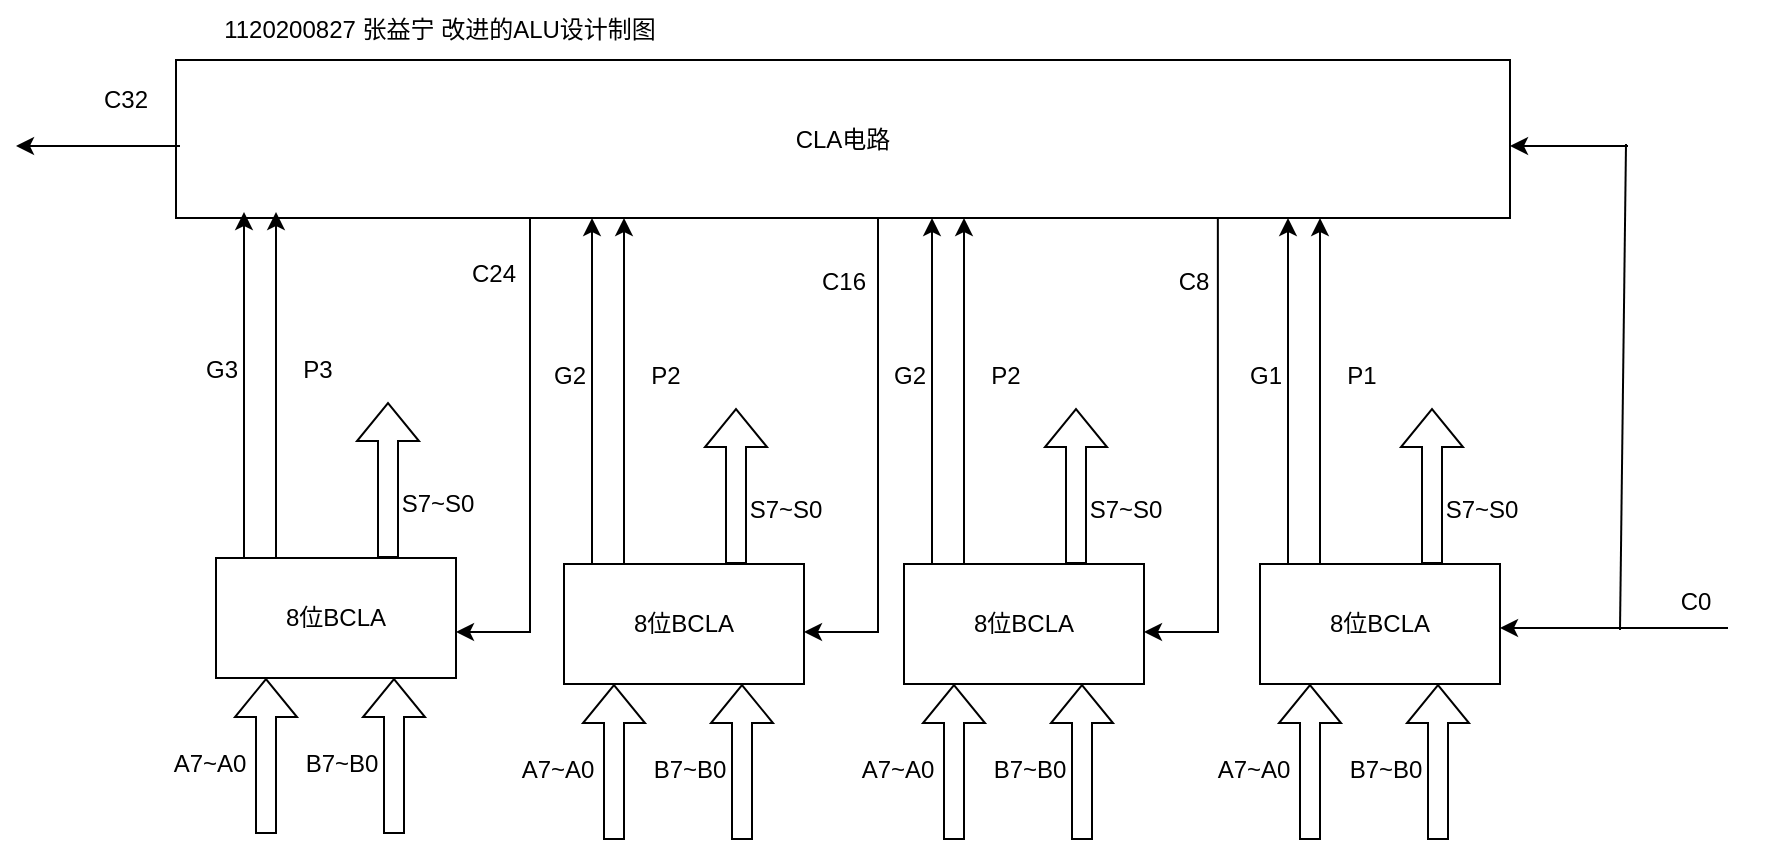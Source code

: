 <mxfile version="21.5.0" type="github">
  <diagram name="第 1 页" id="tp9-DIR90uXELLOAhKr_">
    <mxGraphModel dx="1101" dy="591" grid="0" gridSize="10" guides="1" tooltips="1" connect="1" arrows="1" fold="1" page="1" pageScale="1" pageWidth="2336" pageHeight="1654" math="0" shadow="0">
      <root>
        <mxCell id="0" />
        <mxCell id="1" parent="0" />
        <mxCell id="2G89EVDPKEi4vwQxbu5T-1" value="CLA电路" style="rounded=0;whiteSpace=wrap;html=1;" vertex="1" parent="1">
          <mxGeometry x="124" y="114" width="667" height="79" as="geometry" />
        </mxCell>
        <mxCell id="2G89EVDPKEi4vwQxbu5T-2" value="8位BCLA" style="rounded=0;whiteSpace=wrap;html=1;" vertex="1" parent="1">
          <mxGeometry x="666" y="366" width="120" height="60" as="geometry" />
        </mxCell>
        <mxCell id="2G89EVDPKEi4vwQxbu5T-3" value="1120200827 张益宁 改进的ALU设计制图" style="text;html=1;strokeColor=none;fillColor=none;align=center;verticalAlign=middle;whiteSpace=wrap;rounded=0;" vertex="1" parent="1">
          <mxGeometry x="113" y="84" width="286" height="30" as="geometry" />
        </mxCell>
        <mxCell id="2G89EVDPKEi4vwQxbu5T-4" value="" style="shape=flexArrow;endArrow=classic;html=1;rounded=0;" edge="1" parent="1">
          <mxGeometry width="50" height="50" relative="1" as="geometry">
            <mxPoint x="691" y="504" as="sourcePoint" />
            <mxPoint x="691" y="426" as="targetPoint" />
          </mxGeometry>
        </mxCell>
        <mxCell id="2G89EVDPKEi4vwQxbu5T-5" value="" style="shape=flexArrow;endArrow=classic;html=1;rounded=0;" edge="1" parent="1">
          <mxGeometry width="50" height="50" relative="1" as="geometry">
            <mxPoint x="755" y="504" as="sourcePoint" />
            <mxPoint x="755" y="426" as="targetPoint" />
          </mxGeometry>
        </mxCell>
        <mxCell id="2G89EVDPKEi4vwQxbu5T-6" value="A7~A0" style="text;html=1;strokeColor=none;fillColor=none;align=center;verticalAlign=middle;whiteSpace=wrap;rounded=0;" vertex="1" parent="1">
          <mxGeometry x="633" y="454" width="60" height="30" as="geometry" />
        </mxCell>
        <mxCell id="2G89EVDPKEi4vwQxbu5T-7" value="B7~B0" style="text;html=1;strokeColor=none;fillColor=none;align=center;verticalAlign=middle;whiteSpace=wrap;rounded=0;" vertex="1" parent="1">
          <mxGeometry x="699" y="454" width="60" height="30" as="geometry" />
        </mxCell>
        <mxCell id="2G89EVDPKEi4vwQxbu5T-8" value="" style="shape=flexArrow;endArrow=classic;html=1;rounded=0;" edge="1" parent="1">
          <mxGeometry width="50" height="50" relative="1" as="geometry">
            <mxPoint x="752" y="366" as="sourcePoint" />
            <mxPoint x="752" y="288" as="targetPoint" />
          </mxGeometry>
        </mxCell>
        <mxCell id="2G89EVDPKEi4vwQxbu5T-9" value="S7~S0" style="text;html=1;strokeColor=none;fillColor=none;align=center;verticalAlign=middle;whiteSpace=wrap;rounded=0;" vertex="1" parent="1">
          <mxGeometry x="747" y="324" width="60" height="30" as="geometry" />
        </mxCell>
        <mxCell id="2G89EVDPKEi4vwQxbu5T-11" value="" style="endArrow=classic;html=1;rounded=0;exitX=0.25;exitY=0;exitDx=0;exitDy=0;" edge="1" parent="1" source="2G89EVDPKEi4vwQxbu5T-2">
          <mxGeometry width="50" height="50" relative="1" as="geometry">
            <mxPoint x="787" y="405.842" as="sourcePoint" />
            <mxPoint x="696" y="366" as="targetPoint" />
          </mxGeometry>
        </mxCell>
        <mxCell id="2G89EVDPKEi4vwQxbu5T-12" value="" style="endArrow=classic;html=1;rounded=0;" edge="1" parent="1">
          <mxGeometry width="50" height="50" relative="1" as="geometry">
            <mxPoint x="696" y="365.667" as="sourcePoint" />
            <mxPoint x="696" y="193" as="targetPoint" />
          </mxGeometry>
        </mxCell>
        <mxCell id="2G89EVDPKEi4vwQxbu5T-13" value="G1" style="text;html=1;strokeColor=none;fillColor=none;align=center;verticalAlign=middle;whiteSpace=wrap;rounded=0;" vertex="1" parent="1">
          <mxGeometry x="639" y="257" width="60" height="30" as="geometry" />
        </mxCell>
        <mxCell id="2G89EVDPKEi4vwQxbu5T-14" value="" style="endArrow=classic;html=1;rounded=0;" edge="1" parent="1">
          <mxGeometry width="50" height="50" relative="1" as="geometry">
            <mxPoint x="680" y="365.667" as="sourcePoint" />
            <mxPoint x="680" y="193" as="targetPoint" />
          </mxGeometry>
        </mxCell>
        <mxCell id="2G89EVDPKEi4vwQxbu5T-15" value="P1" style="text;html=1;strokeColor=none;fillColor=none;align=center;verticalAlign=middle;whiteSpace=wrap;rounded=0;" vertex="1" parent="1">
          <mxGeometry x="687" y="257" width="60" height="30" as="geometry" />
        </mxCell>
        <mxCell id="2G89EVDPKEi4vwQxbu5T-16" value="8位BCLA" style="rounded=0;whiteSpace=wrap;html=1;" vertex="1" parent="1">
          <mxGeometry x="488" y="366" width="120" height="60" as="geometry" />
        </mxCell>
        <mxCell id="2G89EVDPKEi4vwQxbu5T-17" value="" style="shape=flexArrow;endArrow=classic;html=1;rounded=0;" edge="1" parent="1">
          <mxGeometry width="50" height="50" relative="1" as="geometry">
            <mxPoint x="513" y="504" as="sourcePoint" />
            <mxPoint x="513" y="426" as="targetPoint" />
          </mxGeometry>
        </mxCell>
        <mxCell id="2G89EVDPKEi4vwQxbu5T-18" value="" style="shape=flexArrow;endArrow=classic;html=1;rounded=0;" edge="1" parent="1">
          <mxGeometry width="50" height="50" relative="1" as="geometry">
            <mxPoint x="577" y="504" as="sourcePoint" />
            <mxPoint x="577" y="426" as="targetPoint" />
          </mxGeometry>
        </mxCell>
        <mxCell id="2G89EVDPKEi4vwQxbu5T-19" value="A7~A0" style="text;html=1;strokeColor=none;fillColor=none;align=center;verticalAlign=middle;whiteSpace=wrap;rounded=0;" vertex="1" parent="1">
          <mxGeometry x="455" y="454" width="60" height="30" as="geometry" />
        </mxCell>
        <mxCell id="2G89EVDPKEi4vwQxbu5T-20" value="B7~B0" style="text;html=1;strokeColor=none;fillColor=none;align=center;verticalAlign=middle;whiteSpace=wrap;rounded=0;" vertex="1" parent="1">
          <mxGeometry x="521" y="454" width="60" height="30" as="geometry" />
        </mxCell>
        <mxCell id="2G89EVDPKEi4vwQxbu5T-21" value="" style="shape=flexArrow;endArrow=classic;html=1;rounded=0;" edge="1" parent="1">
          <mxGeometry width="50" height="50" relative="1" as="geometry">
            <mxPoint x="574" y="366" as="sourcePoint" />
            <mxPoint x="574" y="288" as="targetPoint" />
          </mxGeometry>
        </mxCell>
        <mxCell id="2G89EVDPKEi4vwQxbu5T-22" value="S7~S0" style="text;html=1;strokeColor=none;fillColor=none;align=center;verticalAlign=middle;whiteSpace=wrap;rounded=0;" vertex="1" parent="1">
          <mxGeometry x="569" y="324" width="60" height="30" as="geometry" />
        </mxCell>
        <mxCell id="2G89EVDPKEi4vwQxbu5T-23" value="" style="endArrow=classic;html=1;rounded=0;exitX=0.25;exitY=0;exitDx=0;exitDy=0;" edge="1" parent="1" source="2G89EVDPKEi4vwQxbu5T-16">
          <mxGeometry width="50" height="50" relative="1" as="geometry">
            <mxPoint x="609" y="405.842" as="sourcePoint" />
            <mxPoint x="518" y="366" as="targetPoint" />
          </mxGeometry>
        </mxCell>
        <mxCell id="2G89EVDPKEi4vwQxbu5T-24" value="" style="endArrow=classic;html=1;rounded=0;" edge="1" parent="1">
          <mxGeometry width="50" height="50" relative="1" as="geometry">
            <mxPoint x="518" y="365.667" as="sourcePoint" />
            <mxPoint x="518" y="193" as="targetPoint" />
          </mxGeometry>
        </mxCell>
        <mxCell id="2G89EVDPKEi4vwQxbu5T-25" value="G2" style="text;html=1;strokeColor=none;fillColor=none;align=center;verticalAlign=middle;whiteSpace=wrap;rounded=0;" vertex="1" parent="1">
          <mxGeometry x="461" y="257" width="60" height="30" as="geometry" />
        </mxCell>
        <mxCell id="2G89EVDPKEi4vwQxbu5T-26" value="" style="endArrow=classic;html=1;rounded=0;" edge="1" parent="1">
          <mxGeometry width="50" height="50" relative="1" as="geometry">
            <mxPoint x="502" y="365.667" as="sourcePoint" />
            <mxPoint x="502" y="193" as="targetPoint" />
          </mxGeometry>
        </mxCell>
        <mxCell id="2G89EVDPKEi4vwQxbu5T-27" value="P2" style="text;html=1;strokeColor=none;fillColor=none;align=center;verticalAlign=middle;whiteSpace=wrap;rounded=0;" vertex="1" parent="1">
          <mxGeometry x="509" y="257" width="60" height="30" as="geometry" />
        </mxCell>
        <mxCell id="2G89EVDPKEi4vwQxbu5T-28" value="8位BCLA" style="rounded=0;whiteSpace=wrap;html=1;" vertex="1" parent="1">
          <mxGeometry x="318" y="366" width="120" height="60" as="geometry" />
        </mxCell>
        <mxCell id="2G89EVDPKEi4vwQxbu5T-29" value="" style="shape=flexArrow;endArrow=classic;html=1;rounded=0;" edge="1" parent="1">
          <mxGeometry width="50" height="50" relative="1" as="geometry">
            <mxPoint x="343" y="504" as="sourcePoint" />
            <mxPoint x="343" y="426" as="targetPoint" />
          </mxGeometry>
        </mxCell>
        <mxCell id="2G89EVDPKEi4vwQxbu5T-30" value="" style="shape=flexArrow;endArrow=classic;html=1;rounded=0;" edge="1" parent="1">
          <mxGeometry width="50" height="50" relative="1" as="geometry">
            <mxPoint x="407" y="504" as="sourcePoint" />
            <mxPoint x="407" y="426" as="targetPoint" />
          </mxGeometry>
        </mxCell>
        <mxCell id="2G89EVDPKEi4vwQxbu5T-31" value="A7~A0" style="text;html=1;strokeColor=none;fillColor=none;align=center;verticalAlign=middle;whiteSpace=wrap;rounded=0;" vertex="1" parent="1">
          <mxGeometry x="285" y="454" width="60" height="30" as="geometry" />
        </mxCell>
        <mxCell id="2G89EVDPKEi4vwQxbu5T-32" value="B7~B0" style="text;html=1;strokeColor=none;fillColor=none;align=center;verticalAlign=middle;whiteSpace=wrap;rounded=0;" vertex="1" parent="1">
          <mxGeometry x="351" y="454" width="60" height="30" as="geometry" />
        </mxCell>
        <mxCell id="2G89EVDPKEi4vwQxbu5T-33" value="" style="shape=flexArrow;endArrow=classic;html=1;rounded=0;" edge="1" parent="1">
          <mxGeometry width="50" height="50" relative="1" as="geometry">
            <mxPoint x="404" y="366" as="sourcePoint" />
            <mxPoint x="404" y="288" as="targetPoint" />
          </mxGeometry>
        </mxCell>
        <mxCell id="2G89EVDPKEi4vwQxbu5T-34" value="S7~S0" style="text;html=1;strokeColor=none;fillColor=none;align=center;verticalAlign=middle;whiteSpace=wrap;rounded=0;" vertex="1" parent="1">
          <mxGeometry x="399" y="324" width="60" height="30" as="geometry" />
        </mxCell>
        <mxCell id="2G89EVDPKEi4vwQxbu5T-35" value="" style="endArrow=classic;html=1;rounded=0;exitX=0.25;exitY=0;exitDx=0;exitDy=0;" edge="1" parent="1" source="2G89EVDPKEi4vwQxbu5T-28">
          <mxGeometry width="50" height="50" relative="1" as="geometry">
            <mxPoint x="439" y="405.842" as="sourcePoint" />
            <mxPoint x="348" y="366" as="targetPoint" />
          </mxGeometry>
        </mxCell>
        <mxCell id="2G89EVDPKEi4vwQxbu5T-36" value="" style="endArrow=classic;html=1;rounded=0;" edge="1" parent="1">
          <mxGeometry width="50" height="50" relative="1" as="geometry">
            <mxPoint x="348" y="365.667" as="sourcePoint" />
            <mxPoint x="348" y="193" as="targetPoint" />
          </mxGeometry>
        </mxCell>
        <mxCell id="2G89EVDPKEi4vwQxbu5T-37" value="G2" style="text;html=1;strokeColor=none;fillColor=none;align=center;verticalAlign=middle;whiteSpace=wrap;rounded=0;" vertex="1" parent="1">
          <mxGeometry x="291" y="257" width="60" height="30" as="geometry" />
        </mxCell>
        <mxCell id="2G89EVDPKEi4vwQxbu5T-38" value="" style="endArrow=classic;html=1;rounded=0;" edge="1" parent="1">
          <mxGeometry width="50" height="50" relative="1" as="geometry">
            <mxPoint x="332" y="365.667" as="sourcePoint" />
            <mxPoint x="332" y="193" as="targetPoint" />
          </mxGeometry>
        </mxCell>
        <mxCell id="2G89EVDPKEi4vwQxbu5T-39" value="P2" style="text;html=1;strokeColor=none;fillColor=none;align=center;verticalAlign=middle;whiteSpace=wrap;rounded=0;" vertex="1" parent="1">
          <mxGeometry x="339" y="257" width="60" height="30" as="geometry" />
        </mxCell>
        <mxCell id="2G89EVDPKEi4vwQxbu5T-40" value="8位BCLA" style="rounded=0;whiteSpace=wrap;html=1;" vertex="1" parent="1">
          <mxGeometry x="144" y="363" width="120" height="60" as="geometry" />
        </mxCell>
        <mxCell id="2G89EVDPKEi4vwQxbu5T-41" value="" style="shape=flexArrow;endArrow=classic;html=1;rounded=0;" edge="1" parent="1">
          <mxGeometry width="50" height="50" relative="1" as="geometry">
            <mxPoint x="169" y="501" as="sourcePoint" />
            <mxPoint x="169" y="423" as="targetPoint" />
          </mxGeometry>
        </mxCell>
        <mxCell id="2G89EVDPKEi4vwQxbu5T-42" value="" style="shape=flexArrow;endArrow=classic;html=1;rounded=0;" edge="1" parent="1">
          <mxGeometry width="50" height="50" relative="1" as="geometry">
            <mxPoint x="233" y="501" as="sourcePoint" />
            <mxPoint x="233" y="423" as="targetPoint" />
          </mxGeometry>
        </mxCell>
        <mxCell id="2G89EVDPKEi4vwQxbu5T-43" value="A7~A0" style="text;html=1;strokeColor=none;fillColor=none;align=center;verticalAlign=middle;whiteSpace=wrap;rounded=0;" vertex="1" parent="1">
          <mxGeometry x="111" y="451" width="60" height="30" as="geometry" />
        </mxCell>
        <mxCell id="2G89EVDPKEi4vwQxbu5T-44" value="B7~B0" style="text;html=1;strokeColor=none;fillColor=none;align=center;verticalAlign=middle;whiteSpace=wrap;rounded=0;" vertex="1" parent="1">
          <mxGeometry x="177" y="451" width="60" height="30" as="geometry" />
        </mxCell>
        <mxCell id="2G89EVDPKEi4vwQxbu5T-45" value="" style="shape=flexArrow;endArrow=classic;html=1;rounded=0;" edge="1" parent="1">
          <mxGeometry width="50" height="50" relative="1" as="geometry">
            <mxPoint x="230" y="363" as="sourcePoint" />
            <mxPoint x="230" y="285" as="targetPoint" />
          </mxGeometry>
        </mxCell>
        <mxCell id="2G89EVDPKEi4vwQxbu5T-46" value="S7~S0" style="text;html=1;strokeColor=none;fillColor=none;align=center;verticalAlign=middle;whiteSpace=wrap;rounded=0;" vertex="1" parent="1">
          <mxGeometry x="225" y="321" width="60" height="30" as="geometry" />
        </mxCell>
        <mxCell id="2G89EVDPKEi4vwQxbu5T-47" value="" style="endArrow=classic;html=1;rounded=0;exitX=0.25;exitY=0;exitDx=0;exitDy=0;" edge="1" parent="1" source="2G89EVDPKEi4vwQxbu5T-40">
          <mxGeometry width="50" height="50" relative="1" as="geometry">
            <mxPoint x="265" y="402.842" as="sourcePoint" />
            <mxPoint x="174" y="363" as="targetPoint" />
          </mxGeometry>
        </mxCell>
        <mxCell id="2G89EVDPKEi4vwQxbu5T-48" value="" style="endArrow=classic;html=1;rounded=0;" edge="1" parent="1">
          <mxGeometry width="50" height="50" relative="1" as="geometry">
            <mxPoint x="174" y="362.667" as="sourcePoint" />
            <mxPoint x="174" y="190" as="targetPoint" />
          </mxGeometry>
        </mxCell>
        <mxCell id="2G89EVDPKEi4vwQxbu5T-49" value="G3" style="text;html=1;strokeColor=none;fillColor=none;align=center;verticalAlign=middle;whiteSpace=wrap;rounded=0;" vertex="1" parent="1">
          <mxGeometry x="117" y="254" width="60" height="30" as="geometry" />
        </mxCell>
        <mxCell id="2G89EVDPKEi4vwQxbu5T-50" value="" style="endArrow=classic;html=1;rounded=0;" edge="1" parent="1">
          <mxGeometry width="50" height="50" relative="1" as="geometry">
            <mxPoint x="158" y="362.667" as="sourcePoint" />
            <mxPoint x="158" y="190" as="targetPoint" />
          </mxGeometry>
        </mxCell>
        <mxCell id="2G89EVDPKEi4vwQxbu5T-51" value="P3" style="text;html=1;strokeColor=none;fillColor=none;align=center;verticalAlign=middle;whiteSpace=wrap;rounded=0;" vertex="1" parent="1">
          <mxGeometry x="165" y="254" width="60" height="30" as="geometry" />
        </mxCell>
        <mxCell id="2G89EVDPKEi4vwQxbu5T-52" value="" style="endArrow=classic;html=1;rounded=0;" edge="1" parent="1">
          <mxGeometry width="50" height="50" relative="1" as="geometry">
            <mxPoint x="900" y="398" as="sourcePoint" />
            <mxPoint x="786" y="398" as="targetPoint" />
          </mxGeometry>
        </mxCell>
        <mxCell id="2G89EVDPKEi4vwQxbu5T-53" value="" style="endArrow=classic;html=1;rounded=0;" edge="1" parent="1">
          <mxGeometry width="50" height="50" relative="1" as="geometry">
            <mxPoint x="850" y="157" as="sourcePoint" />
            <mxPoint x="791" y="157" as="targetPoint" />
          </mxGeometry>
        </mxCell>
        <mxCell id="2G89EVDPKEi4vwQxbu5T-54" value="" style="endArrow=none;html=1;rounded=0;" edge="1" parent="1">
          <mxGeometry width="50" height="50" relative="1" as="geometry">
            <mxPoint x="846" y="399" as="sourcePoint" />
            <mxPoint x="849" y="156" as="targetPoint" />
          </mxGeometry>
        </mxCell>
        <mxCell id="2G89EVDPKEi4vwQxbu5T-69" value="C0" style="text;html=1;strokeColor=none;fillColor=none;align=center;verticalAlign=middle;whiteSpace=wrap;rounded=0;" vertex="1" parent="1">
          <mxGeometry x="844" y="370" width="80" height="30" as="geometry" />
        </mxCell>
        <mxCell id="2G89EVDPKEi4vwQxbu5T-70" value="" style="endArrow=classic;html=1;rounded=0;exitX=0.781;exitY=1.002;exitDx=0;exitDy=0;exitPerimeter=0;" edge="1" parent="1" source="2G89EVDPKEi4vwQxbu5T-1">
          <mxGeometry width="50" height="50" relative="1" as="geometry">
            <mxPoint x="694" y="400" as="sourcePoint" />
            <mxPoint x="608" y="400" as="targetPoint" />
            <Array as="points">
              <mxPoint x="645" y="400" />
            </Array>
          </mxGeometry>
        </mxCell>
        <mxCell id="2G89EVDPKEi4vwQxbu5T-71" value="" style="endArrow=classic;html=1;rounded=0;exitX=0.781;exitY=1.002;exitDx=0;exitDy=0;exitPerimeter=0;" edge="1" parent="1">
          <mxGeometry width="50" height="50" relative="1" as="geometry">
            <mxPoint x="475" y="193" as="sourcePoint" />
            <mxPoint x="438" y="400" as="targetPoint" />
            <Array as="points">
              <mxPoint x="475" y="400" />
            </Array>
          </mxGeometry>
        </mxCell>
        <mxCell id="2G89EVDPKEi4vwQxbu5T-72" value="" style="endArrow=classic;html=1;rounded=0;exitX=0.781;exitY=1.002;exitDx=0;exitDy=0;exitPerimeter=0;" edge="1" parent="1">
          <mxGeometry width="50" height="50" relative="1" as="geometry">
            <mxPoint x="301" y="193" as="sourcePoint" />
            <mxPoint x="264" y="400" as="targetPoint" />
            <Array as="points">
              <mxPoint x="301" y="400" />
            </Array>
          </mxGeometry>
        </mxCell>
        <mxCell id="2G89EVDPKEi4vwQxbu5T-73" value="C8" style="text;html=1;strokeColor=none;fillColor=none;align=center;verticalAlign=middle;whiteSpace=wrap;rounded=0;" vertex="1" parent="1">
          <mxGeometry x="593" y="210" width="80" height="30" as="geometry" />
        </mxCell>
        <mxCell id="2G89EVDPKEi4vwQxbu5T-74" value="C16" style="text;html=1;strokeColor=none;fillColor=none;align=center;verticalAlign=middle;whiteSpace=wrap;rounded=0;" vertex="1" parent="1">
          <mxGeometry x="417.5" y="210" width="80" height="30" as="geometry" />
        </mxCell>
        <mxCell id="2G89EVDPKEi4vwQxbu5T-75" value="C24" style="text;html=1;strokeColor=none;fillColor=none;align=center;verticalAlign=middle;whiteSpace=wrap;rounded=0;" vertex="1" parent="1">
          <mxGeometry x="243" y="206" width="80" height="30" as="geometry" />
        </mxCell>
        <mxCell id="2G89EVDPKEi4vwQxbu5T-76" value="C32" style="text;html=1;strokeColor=none;fillColor=none;align=center;verticalAlign=middle;whiteSpace=wrap;rounded=0;" vertex="1" parent="1">
          <mxGeometry x="59" y="119" width="80" height="30" as="geometry" />
        </mxCell>
        <mxCell id="2G89EVDPKEi4vwQxbu5T-77" value="" style="endArrow=classic;html=1;rounded=0;" edge="1" parent="1">
          <mxGeometry width="50" height="50" relative="1" as="geometry">
            <mxPoint x="126" y="157" as="sourcePoint" />
            <mxPoint x="44" y="157" as="targetPoint" />
          </mxGeometry>
        </mxCell>
      </root>
    </mxGraphModel>
  </diagram>
</mxfile>
